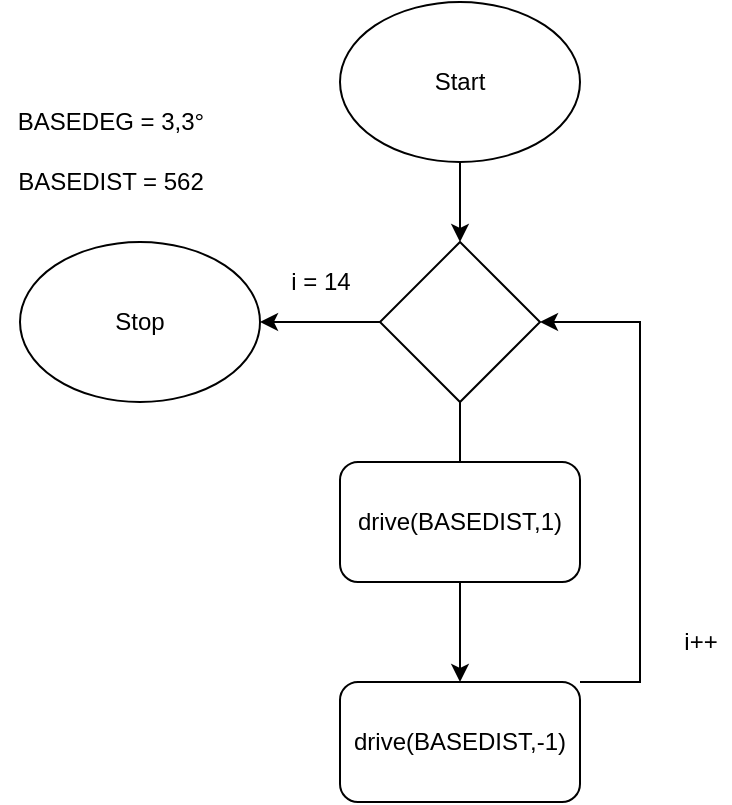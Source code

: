 <mxfile version="15.0.4" type="github">
  <diagram id="oVClgbnNPI_kQNeYoUsN" name="Page-1">
    <mxGraphModel dx="782" dy="436" grid="1" gridSize="10" guides="1" tooltips="1" connect="1" arrows="1" fold="1" page="1" pageScale="1" pageWidth="827" pageHeight="1169" math="0" shadow="0">
      <root>
        <mxCell id="0" />
        <mxCell id="1" parent="0" />
        <mxCell id="6pVcPEt_9Zaur9T3BkWH-1" value="" style="edgeStyle=orthogonalEdgeStyle;rounded=0;orthogonalLoop=1;jettySize=auto;html=1;" parent="1" source="6pVcPEt_9Zaur9T3BkWH-2" target="6pVcPEt_9Zaur9T3BkWH-5" edge="1">
          <mxGeometry relative="1" as="geometry" />
        </mxCell>
        <mxCell id="6pVcPEt_9Zaur9T3BkWH-2" value="Start" style="ellipse;whiteSpace=wrap;html=1;" parent="1" vertex="1">
          <mxGeometry x="340" y="170" width="120" height="80" as="geometry" />
        </mxCell>
        <mxCell id="6pVcPEt_9Zaur9T3BkWH-3" value="" style="edgeStyle=orthogonalEdgeStyle;rounded=0;orthogonalLoop=1;jettySize=auto;html=1;" parent="1" source="6pVcPEt_9Zaur9T3BkWH-5" target="6pVcPEt_9Zaur9T3BkWH-11" edge="1">
          <mxGeometry relative="1" as="geometry" />
        </mxCell>
        <mxCell id="6pVcPEt_9Zaur9T3BkWH-4" value="" style="edgeStyle=orthogonalEdgeStyle;rounded=0;orthogonalLoop=1;jettySize=auto;html=1;" parent="1" source="6pVcPEt_9Zaur9T3BkWH-5" target="6pVcPEt_9Zaur9T3BkWH-8" edge="1">
          <mxGeometry relative="1" as="geometry" />
        </mxCell>
        <mxCell id="6pVcPEt_9Zaur9T3BkWH-5" value="" style="rhombus;whiteSpace=wrap;html=1;" parent="1" vertex="1">
          <mxGeometry x="360" y="290" width="80" height="80" as="geometry" />
        </mxCell>
        <mxCell id="6pVcPEt_9Zaur9T3BkWH-6" value="drive(BASEDIST,1)" style="rounded=1;whiteSpace=wrap;html=1;" parent="1" vertex="1">
          <mxGeometry x="340" y="400" width="120" height="60" as="geometry" />
        </mxCell>
        <mxCell id="6pVcPEt_9Zaur9T3BkWH-7" style="edgeStyle=orthogonalEdgeStyle;rounded=0;orthogonalLoop=1;jettySize=auto;html=1;entryX=1;entryY=0.5;entryDx=0;entryDy=0;" parent="1" source="6pVcPEt_9Zaur9T3BkWH-8" target="6pVcPEt_9Zaur9T3BkWH-5" edge="1">
          <mxGeometry relative="1" as="geometry">
            <Array as="points">
              <mxPoint x="490" y="510" />
              <mxPoint x="490" y="330" />
            </Array>
          </mxGeometry>
        </mxCell>
        <mxCell id="6pVcPEt_9Zaur9T3BkWH-8" value="drive(BASEDIST,-1)" style="rounded=1;whiteSpace=wrap;html=1;" parent="1" vertex="1">
          <mxGeometry x="340" y="510" width="120" height="60" as="geometry" />
        </mxCell>
        <mxCell id="6pVcPEt_9Zaur9T3BkWH-9" value="BASEDIST = 562" style="text;html=1;align=center;verticalAlign=middle;resizable=0;points=[];autosize=1;strokeColor=none;" parent="1" vertex="1">
          <mxGeometry x="170" y="250" width="110" height="20" as="geometry" />
        </mxCell>
        <mxCell id="6pVcPEt_9Zaur9T3BkWH-10" value="i = 14" style="text;html=1;align=center;verticalAlign=middle;resizable=0;points=[];autosize=1;strokeColor=none;" parent="1" vertex="1">
          <mxGeometry x="305" y="300" width="50" height="20" as="geometry" />
        </mxCell>
        <mxCell id="6pVcPEt_9Zaur9T3BkWH-11" value="Stop" style="ellipse;whiteSpace=wrap;html=1;" parent="1" vertex="1">
          <mxGeometry x="180" y="290" width="120" height="80" as="geometry" />
        </mxCell>
        <mxCell id="6pVcPEt_9Zaur9T3BkWH-12" value="i++" style="text;html=1;align=center;verticalAlign=middle;resizable=0;points=[];autosize=1;strokeColor=none;" parent="1" vertex="1">
          <mxGeometry x="505" y="480" width="30" height="20" as="geometry" />
        </mxCell>
        <mxCell id="vEvdbltbi7DiJ0iLyohz-1" value="BASEDEG = 3,3°" style="text;html=1;align=center;verticalAlign=middle;resizable=0;points=[];autosize=1;strokeColor=none;" parent="1" vertex="1">
          <mxGeometry x="170" y="220" width="110" height="20" as="geometry" />
        </mxCell>
      </root>
    </mxGraphModel>
  </diagram>
</mxfile>

